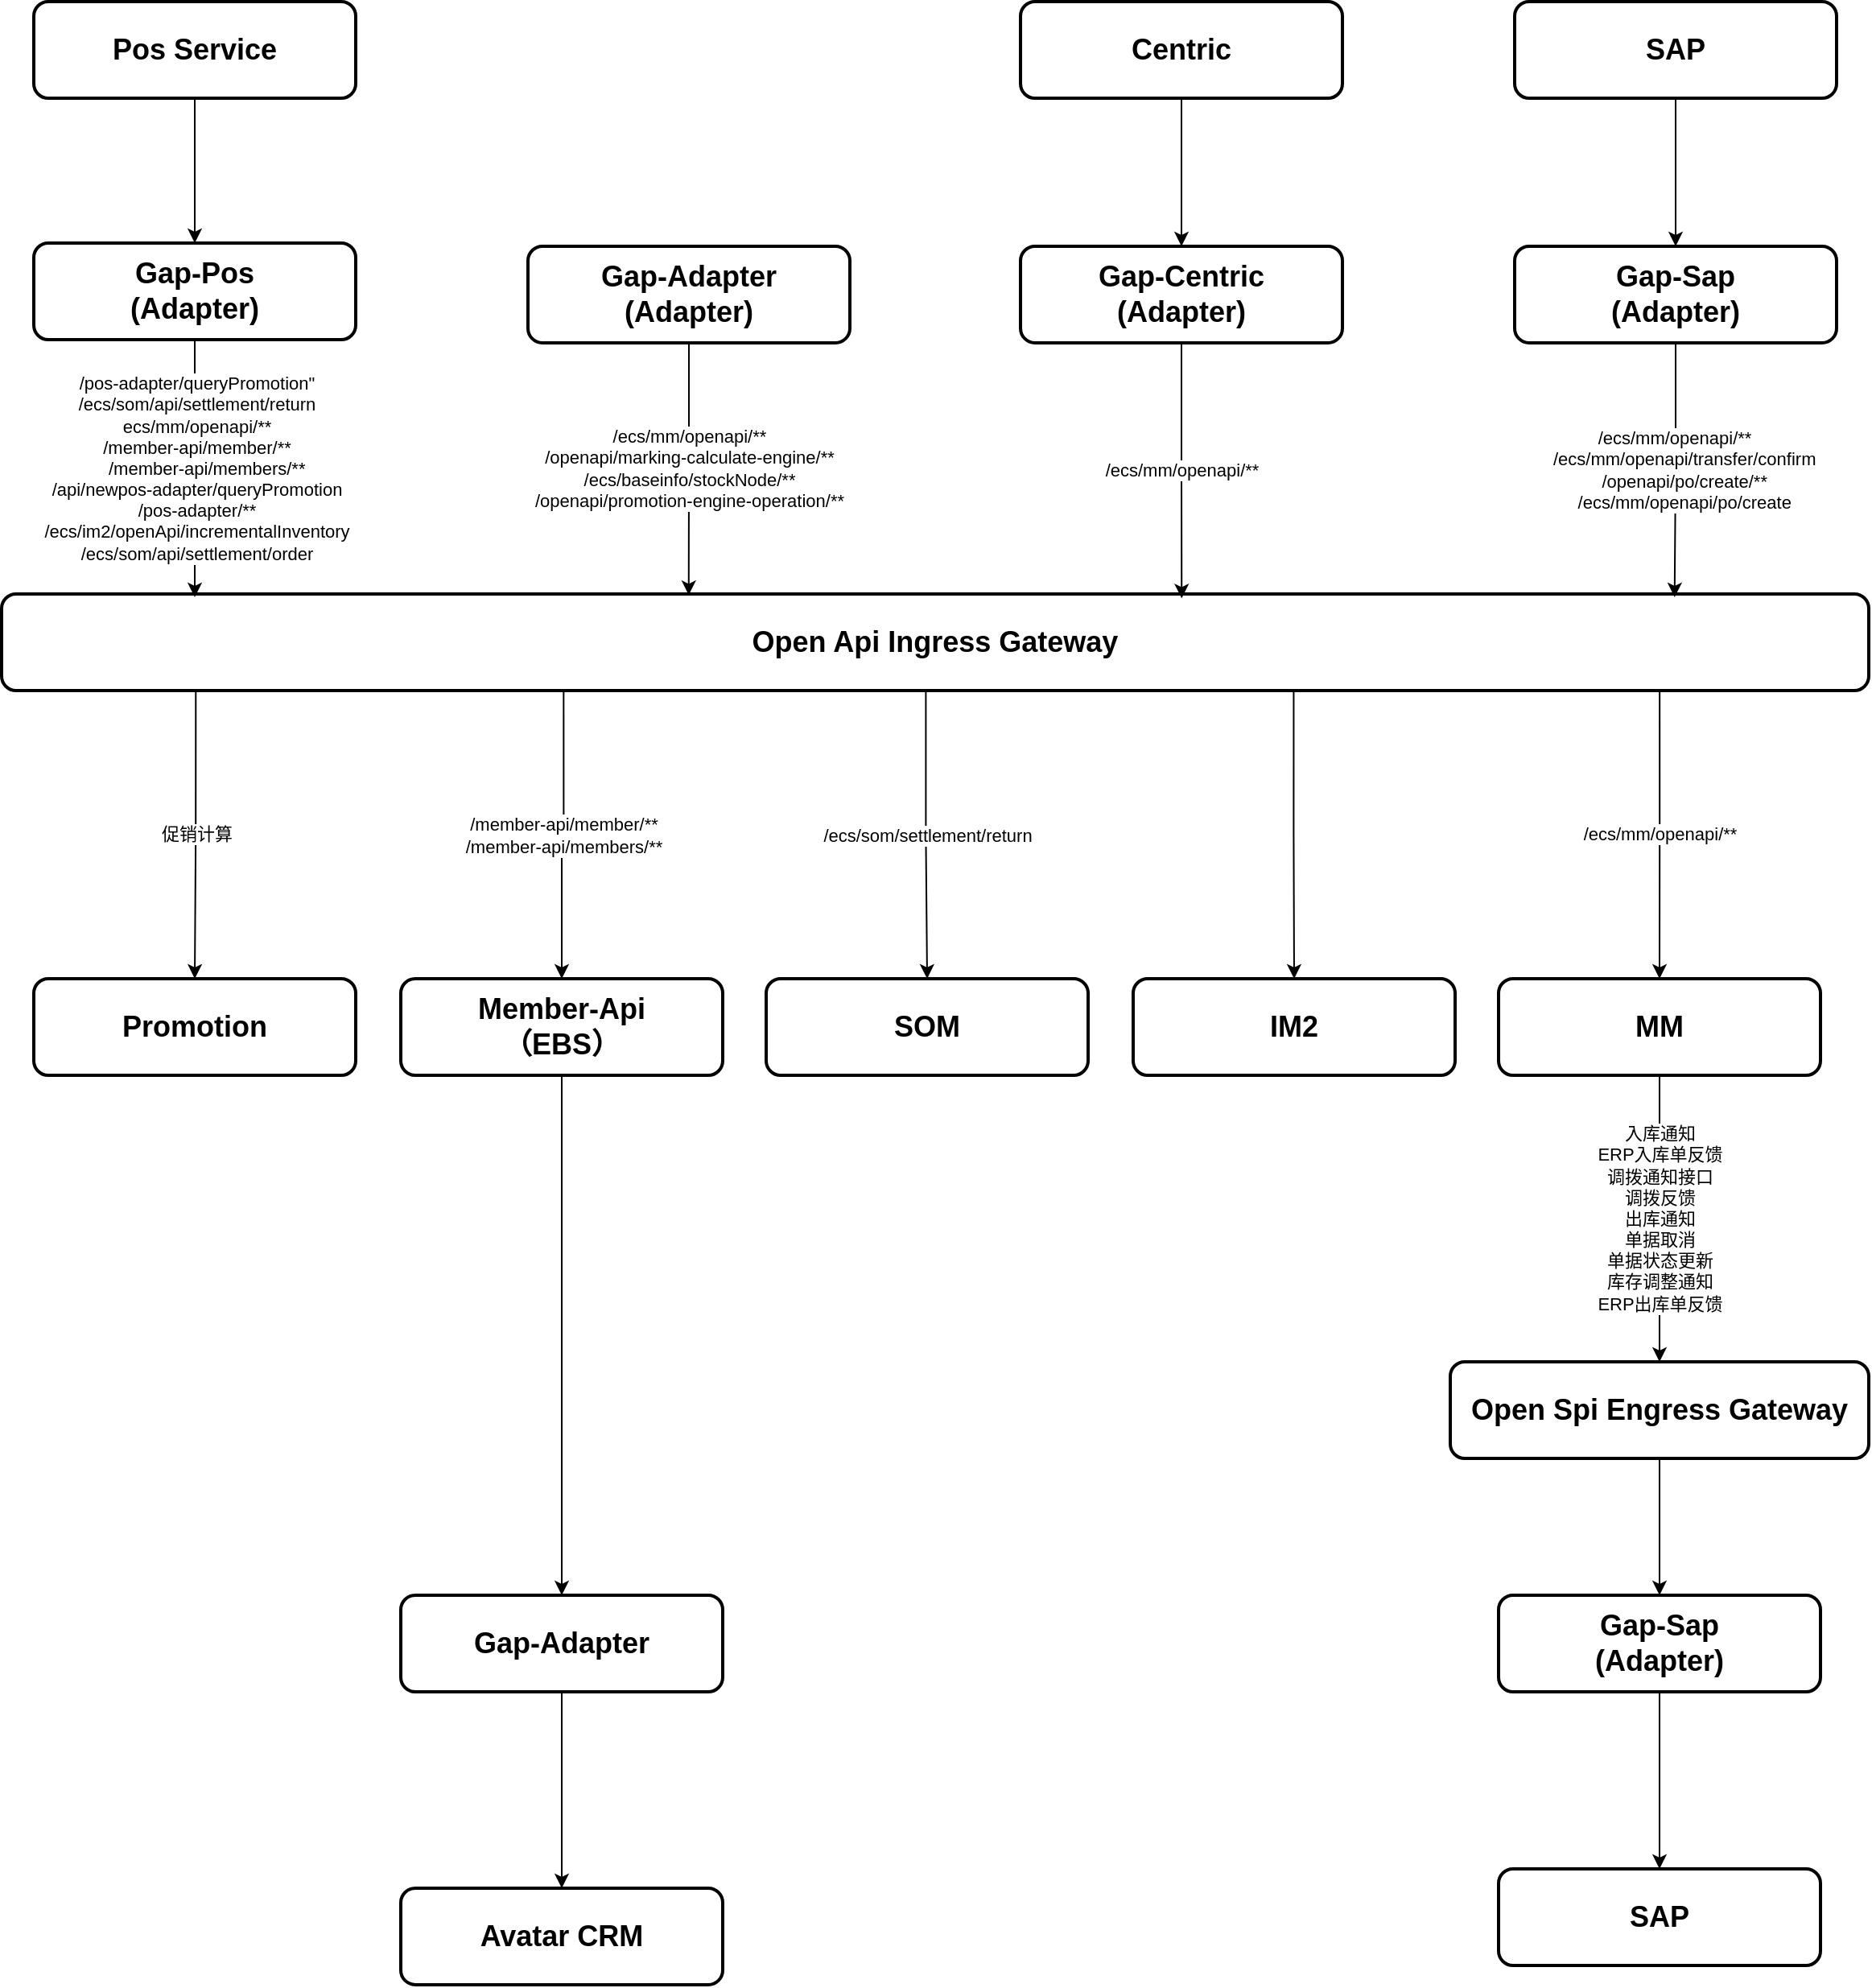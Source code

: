 <mxfile version="24.1.0" type="github">
  <diagram name="gap" id="mRCGRJypWsmpzb2VFlEM">
    <mxGraphModel dx="2022" dy="1797" grid="1" gridSize="10" guides="1" tooltips="1" connect="1" arrows="1" fold="1" page="1" pageScale="1" pageWidth="827" pageHeight="1169" math="0" shadow="0">
      <root>
        <mxCell id="0" />
        <mxCell id="1" parent="0" />
        <mxCell id="X8uHloKiftdKXZpLW0yQ-24" value="促销计算" style="edgeStyle=orthogonalEdgeStyle;rounded=0;orthogonalLoop=1;jettySize=auto;html=1;exitX=0.104;exitY=0.967;exitDx=0;exitDy=0;exitPerimeter=0;" edge="1" parent="1" source="X8uHloKiftdKXZpLW0yQ-1" target="X8uHloKiftdKXZpLW0yQ-9">
          <mxGeometry relative="1" as="geometry" />
        </mxCell>
        <mxCell id="X8uHloKiftdKXZpLW0yQ-27" value="&lt;div&gt;/member-api/member/**&lt;/div&gt;&lt;div&gt;/member-api/members/**&lt;br&gt;&lt;/div&gt;" style="edgeStyle=orthogonalEdgeStyle;rounded=0;orthogonalLoop=1;jettySize=auto;html=1;exitX=0.301;exitY=0.972;exitDx=0;exitDy=0;exitPerimeter=0;" edge="1" parent="1" source="X8uHloKiftdKXZpLW0yQ-1" target="X8uHloKiftdKXZpLW0yQ-4">
          <mxGeometry relative="1" as="geometry" />
        </mxCell>
        <mxCell id="X8uHloKiftdKXZpLW0yQ-33" value="/ecs/mm/openapi/**" style="edgeStyle=orthogonalEdgeStyle;rounded=0;orthogonalLoop=1;jettySize=auto;html=1;exitX=0.888;exitY=0.981;exitDx=0;exitDy=0;entryX=0.5;entryY=0;entryDx=0;entryDy=0;exitPerimeter=0;" edge="1" parent="1" source="X8uHloKiftdKXZpLW0yQ-1" target="X8uHloKiftdKXZpLW0yQ-3">
          <mxGeometry relative="1" as="geometry" />
        </mxCell>
        <mxCell id="X8uHloKiftdKXZpLW0yQ-34" value="/ecs/som/settlement/return" style="edgeStyle=orthogonalEdgeStyle;rounded=0;orthogonalLoop=1;jettySize=auto;html=1;exitX=0.495;exitY=1.017;exitDx=0;exitDy=0;exitPerimeter=0;" edge="1" parent="1" source="X8uHloKiftdKXZpLW0yQ-1" target="X8uHloKiftdKXZpLW0yQ-28">
          <mxGeometry relative="1" as="geometry" />
        </mxCell>
        <mxCell id="X8uHloKiftdKXZpLW0yQ-37" style="edgeStyle=orthogonalEdgeStyle;rounded=0;orthogonalLoop=1;jettySize=auto;html=1;exitX=0.692;exitY=0.99;exitDx=0;exitDy=0;exitPerimeter=0;" edge="1" parent="1" source="X8uHloKiftdKXZpLW0yQ-1" target="X8uHloKiftdKXZpLW0yQ-36">
          <mxGeometry relative="1" as="geometry">
            <mxPoint x="803" y="110" as="sourcePoint" />
          </mxGeometry>
        </mxCell>
        <mxCell id="X8uHloKiftdKXZpLW0yQ-1" value="Open Api Ingress Gateway" style="rounded=1;whiteSpace=wrap;html=1;strokeWidth=2;fontSize=18;fontStyle=1;align=center;" vertex="1" parent="1">
          <mxGeometry y="48" width="1160" height="60" as="geometry" />
        </mxCell>
        <mxCell id="X8uHloKiftdKXZpLW0yQ-18" style="edgeStyle=orthogonalEdgeStyle;rounded=0;orthogonalLoop=1;jettySize=auto;html=1;exitX=0.5;exitY=1;exitDx=0;exitDy=0;" edge="1" parent="1" source="X8uHloKiftdKXZpLW0yQ-2" target="X8uHloKiftdKXZpLW0yQ-17">
          <mxGeometry relative="1" as="geometry" />
        </mxCell>
        <mxCell id="X8uHloKiftdKXZpLW0yQ-2" value="Open Spi Engress Gateway" style="rounded=1;whiteSpace=wrap;html=1;strokeWidth=2;fontSize=18;fontStyle=1;align=center;" vertex="1" parent="1">
          <mxGeometry x="900" y="525" width="260" height="60" as="geometry" />
        </mxCell>
        <mxCell id="X8uHloKiftdKXZpLW0yQ-12" value="&lt;div&gt;入库通知&lt;/div&gt;&lt;div&gt;ERP入库单反馈&lt;/div&gt;&lt;div&gt;调拨通知接口&lt;/div&gt;&lt;div&gt;调拨反馈&lt;/div&gt;&lt;div&gt;出库通知&lt;/div&gt;&lt;div&gt;单据取消&lt;/div&gt;&lt;div&gt;单据状态更新&lt;/div&gt;&lt;div&gt;库存调整通知&lt;/div&gt;&lt;div&gt;ERP出库单反馈&lt;br&gt;&lt;/div&gt;" style="edgeStyle=orthogonalEdgeStyle;rounded=0;orthogonalLoop=1;jettySize=auto;html=1;exitX=0.5;exitY=1;exitDx=0;exitDy=0;" edge="1" parent="1" source="X8uHloKiftdKXZpLW0yQ-3" target="X8uHloKiftdKXZpLW0yQ-2">
          <mxGeometry relative="1" as="geometry" />
        </mxCell>
        <mxCell id="X8uHloKiftdKXZpLW0yQ-3" value="MM" style="rounded=1;whiteSpace=wrap;html=1;strokeWidth=2;fontSize=18;fontStyle=1;align=center;" vertex="1" parent="1">
          <mxGeometry x="930" y="287" width="200" height="60" as="geometry" />
        </mxCell>
        <mxCell id="X8uHloKiftdKXZpLW0yQ-21" style="edgeStyle=orthogonalEdgeStyle;rounded=0;orthogonalLoop=1;jettySize=auto;html=1;exitX=0.5;exitY=1;exitDx=0;exitDy=0;" edge="1" parent="1" source="X8uHloKiftdKXZpLW0yQ-4" target="X8uHloKiftdKXZpLW0yQ-20">
          <mxGeometry relative="1" as="geometry" />
        </mxCell>
        <mxCell id="X8uHloKiftdKXZpLW0yQ-4" value="&lt;div&gt;Member-Api&lt;/div&gt;&lt;div&gt;（EBS）&lt;br&gt;&lt;/div&gt;" style="rounded=1;whiteSpace=wrap;html=1;strokeWidth=2;fontSize=18;fontStyle=1;align=center;" vertex="1" parent="1">
          <mxGeometry x="248" y="287" width="200" height="60" as="geometry" />
        </mxCell>
        <mxCell id="X8uHloKiftdKXZpLW0yQ-5" value="&lt;div&gt;Gap-Pos&lt;/div&gt;&lt;div&gt;(Adapter)&lt;br&gt;&lt;/div&gt;" style="rounded=1;whiteSpace=wrap;html=1;strokeWidth=2;fontSize=18;fontStyle=1;align=center;" vertex="1" parent="1">
          <mxGeometry x="20" y="-170" width="200" height="60" as="geometry" />
        </mxCell>
        <mxCell id="X8uHloKiftdKXZpLW0yQ-7" style="edgeStyle=orthogonalEdgeStyle;rounded=0;orthogonalLoop=1;jettySize=auto;html=1;exitX=0.5;exitY=1;exitDx=0;exitDy=0;" edge="1" parent="1" source="X8uHloKiftdKXZpLW0yQ-6" target="X8uHloKiftdKXZpLW0yQ-5">
          <mxGeometry relative="1" as="geometry" />
        </mxCell>
        <mxCell id="X8uHloKiftdKXZpLW0yQ-6" value="&lt;div&gt;Pos Service&lt;br&gt;&lt;/div&gt;" style="rounded=1;whiteSpace=wrap;html=1;strokeWidth=2;fontSize=18;fontStyle=1;align=center;" vertex="1" parent="1">
          <mxGeometry x="20" y="-320" width="200" height="60" as="geometry" />
        </mxCell>
        <mxCell id="X8uHloKiftdKXZpLW0yQ-8" value="/pos-adapter/queryPromotion&quot;&lt;br&gt;/ecs/som/api/settlement/return&lt;br&gt;ecs/mm/openapi/**&lt;br&gt;/member-api/member/**&lt;br&gt;&amp;nbsp;&amp;nbsp;&amp;nbsp; /member-api/members/**&lt;br&gt;/api/newpos-adapter/queryPromotion&lt;br&gt;/pos-adapter/**&lt;br&gt;/ecs/im2/openApi/incrementalInventory&lt;br&gt;/ecs/som/api/settlement/order" style="edgeStyle=orthogonalEdgeStyle;rounded=0;orthogonalLoop=1;jettySize=auto;html=1;exitX=0.5;exitY=1;exitDx=0;exitDy=0;" edge="1" parent="1" source="X8uHloKiftdKXZpLW0yQ-5">
          <mxGeometry relative="1" as="geometry">
            <mxPoint x="120" y="50" as="targetPoint" />
          </mxGeometry>
        </mxCell>
        <mxCell id="X8uHloKiftdKXZpLW0yQ-9" value="&lt;div&gt;Promotion&lt;br&gt;&lt;/div&gt;" style="rounded=1;whiteSpace=wrap;html=1;strokeWidth=2;fontSize=18;fontStyle=1;align=center;" vertex="1" parent="1">
          <mxGeometry x="20" y="287" width="200" height="60" as="geometry" />
        </mxCell>
        <mxCell id="X8uHloKiftdKXZpLW0yQ-10" value="&lt;div&gt;Gap-Sap&lt;/div&gt;&lt;div&gt;(Adapter)&lt;br&gt;&lt;/div&gt;" style="rounded=1;whiteSpace=wrap;html=1;strokeWidth=2;fontSize=18;fontStyle=1;align=center;" vertex="1" parent="1">
          <mxGeometry x="940" y="-168.02" width="200" height="60" as="geometry" />
        </mxCell>
        <mxCell id="X8uHloKiftdKXZpLW0yQ-11" value="&lt;div&gt;Gap-Centric&lt;/div&gt;&lt;div&gt;(Adapter)&lt;br&gt;&lt;/div&gt;" style="rounded=1;whiteSpace=wrap;html=1;strokeWidth=2;fontSize=18;fontStyle=1;align=center;" vertex="1" parent="1">
          <mxGeometry x="633" y="-168.02" width="200" height="60" as="geometry" />
        </mxCell>
        <mxCell id="X8uHloKiftdKXZpLW0yQ-14" style="edgeStyle=orthogonalEdgeStyle;rounded=0;orthogonalLoop=1;jettySize=auto;html=1;exitX=0.5;exitY=1;exitDx=0;exitDy=0;" edge="1" parent="1" source="X8uHloKiftdKXZpLW0yQ-13" target="X8uHloKiftdKXZpLW0yQ-10">
          <mxGeometry relative="1" as="geometry" />
        </mxCell>
        <mxCell id="X8uHloKiftdKXZpLW0yQ-13" value="SAP" style="rounded=1;whiteSpace=wrap;html=1;strokeWidth=2;fontSize=18;fontStyle=1;align=center;" vertex="1" parent="1">
          <mxGeometry x="940" y="-320" width="200" height="60" as="geometry" />
        </mxCell>
        <mxCell id="X8uHloKiftdKXZpLW0yQ-15" value="/ecs/mm/openapi/**&#xa;    /ecs/mm/openapi/transfer/confirm&#xa;    /openapi/po/create/**&#xa;    /ecs/mm/openapi/po/create" style="edgeStyle=orthogonalEdgeStyle;rounded=0;orthogonalLoop=1;jettySize=auto;html=1;exitX=0.5;exitY=1;exitDx=0;exitDy=0;entryX=0.896;entryY=0.033;entryDx=0;entryDy=0;entryPerimeter=0;" edge="1" parent="1" source="X8uHloKiftdKXZpLW0yQ-10" target="X8uHloKiftdKXZpLW0yQ-1">
          <mxGeometry relative="1" as="geometry" />
        </mxCell>
        <mxCell id="X8uHloKiftdKXZpLW0yQ-16" value="SAP" style="rounded=1;whiteSpace=wrap;html=1;strokeWidth=2;fontSize=18;fontStyle=1;align=center;" vertex="1" parent="1">
          <mxGeometry x="930" y="840" width="200" height="60" as="geometry" />
        </mxCell>
        <mxCell id="X8uHloKiftdKXZpLW0yQ-19" style="edgeStyle=orthogonalEdgeStyle;rounded=0;orthogonalLoop=1;jettySize=auto;html=1;exitX=0.5;exitY=1;exitDx=0;exitDy=0;" edge="1" parent="1" source="X8uHloKiftdKXZpLW0yQ-17" target="X8uHloKiftdKXZpLW0yQ-16">
          <mxGeometry relative="1" as="geometry" />
        </mxCell>
        <mxCell id="X8uHloKiftdKXZpLW0yQ-17" value="&lt;div&gt;Gap-Sap&lt;/div&gt;&lt;div&gt;(Adapter)&lt;/div&gt;" style="rounded=1;whiteSpace=wrap;html=1;strokeWidth=2;fontSize=18;fontStyle=1;align=center;" vertex="1" parent="1">
          <mxGeometry x="930" y="670" width="200" height="60" as="geometry" />
        </mxCell>
        <mxCell id="X8uHloKiftdKXZpLW0yQ-23" style="edgeStyle=orthogonalEdgeStyle;rounded=0;orthogonalLoop=1;jettySize=auto;html=1;exitX=0.5;exitY=1;exitDx=0;exitDy=0;" edge="1" parent="1" source="X8uHloKiftdKXZpLW0yQ-20" target="X8uHloKiftdKXZpLW0yQ-22">
          <mxGeometry relative="1" as="geometry" />
        </mxCell>
        <mxCell id="X8uHloKiftdKXZpLW0yQ-20" value="Gap-Adapter" style="rounded=1;whiteSpace=wrap;html=1;strokeWidth=2;fontSize=18;fontStyle=1;align=center;" vertex="1" parent="1">
          <mxGeometry x="248" y="670" width="200" height="60" as="geometry" />
        </mxCell>
        <mxCell id="X8uHloKiftdKXZpLW0yQ-22" value="Avatar CRM" style="rounded=1;whiteSpace=wrap;html=1;strokeWidth=2;fontSize=18;fontStyle=1;align=center;" vertex="1" parent="1">
          <mxGeometry x="248" y="851.98" width="200" height="60" as="geometry" />
        </mxCell>
        <mxCell id="X8uHloKiftdKXZpLW0yQ-25" value="&lt;div&gt;Gap-Adapter&lt;/div&gt;&lt;div&gt;(Adapter)&lt;br&gt;&lt;/div&gt;" style="rounded=1;whiteSpace=wrap;html=1;strokeWidth=2;fontSize=18;fontStyle=1;align=center;" vertex="1" parent="1">
          <mxGeometry x="327" y="-168.02" width="200" height="60" as="geometry" />
        </mxCell>
        <mxCell id="X8uHloKiftdKXZpLW0yQ-31" style="edgeStyle=orthogonalEdgeStyle;rounded=0;orthogonalLoop=1;jettySize=auto;html=1;exitX=0.5;exitY=1;exitDx=0;exitDy=0;" edge="1" parent="1" source="X8uHloKiftdKXZpLW0yQ-26" target="X8uHloKiftdKXZpLW0yQ-11">
          <mxGeometry relative="1" as="geometry" />
        </mxCell>
        <mxCell id="X8uHloKiftdKXZpLW0yQ-26" value="&lt;div&gt;Centric&lt;/div&gt;" style="rounded=1;whiteSpace=wrap;html=1;strokeWidth=2;fontSize=18;fontStyle=1;align=center;" vertex="1" parent="1">
          <mxGeometry x="633" y="-320" width="200" height="60" as="geometry" />
        </mxCell>
        <mxCell id="X8uHloKiftdKXZpLW0yQ-28" value="SOM" style="rounded=1;whiteSpace=wrap;html=1;strokeWidth=2;fontSize=18;fontStyle=1;align=center;" vertex="1" parent="1">
          <mxGeometry x="475" y="287" width="200" height="60" as="geometry" />
        </mxCell>
        <mxCell id="X8uHloKiftdKXZpLW0yQ-29" value="&lt;div&gt;/ecs/mm/openapi/**&lt;/div&gt;&lt;div&gt;/openapi/marking-calculate-engine/**&lt;/div&gt;&lt;div&gt;/ecs/baseinfo/stockNode/**&lt;/div&gt;&lt;div&gt;/openapi/promotion-engine-operation/**&lt;br&gt;&lt;/div&gt;" style="edgeStyle=orthogonalEdgeStyle;rounded=0;orthogonalLoop=1;jettySize=auto;html=1;exitX=0.5;exitY=1;exitDx=0;exitDy=0;entryX=0.368;entryY=0.011;entryDx=0;entryDy=0;entryPerimeter=0;" edge="1" parent="1" source="X8uHloKiftdKXZpLW0yQ-25" target="X8uHloKiftdKXZpLW0yQ-1">
          <mxGeometry relative="1" as="geometry" />
        </mxCell>
        <mxCell id="X8uHloKiftdKXZpLW0yQ-30" value="/ecs/mm/openapi/**" style="edgeStyle=orthogonalEdgeStyle;rounded=0;orthogonalLoop=1;jettySize=auto;html=1;exitX=0.5;exitY=1;exitDx=0;exitDy=0;entryX=0.632;entryY=0.045;entryDx=0;entryDy=0;entryPerimeter=0;" edge="1" parent="1" source="X8uHloKiftdKXZpLW0yQ-11" target="X8uHloKiftdKXZpLW0yQ-1">
          <mxGeometry relative="1" as="geometry" />
        </mxCell>
        <mxCell id="X8uHloKiftdKXZpLW0yQ-36" value="&lt;div&gt;IM2&lt;/div&gt;" style="rounded=1;whiteSpace=wrap;html=1;strokeWidth=2;fontSize=18;fontStyle=1;align=center;" vertex="1" parent="1">
          <mxGeometry x="703" y="287" width="200" height="60" as="geometry" />
        </mxCell>
      </root>
    </mxGraphModel>
  </diagram>
</mxfile>
